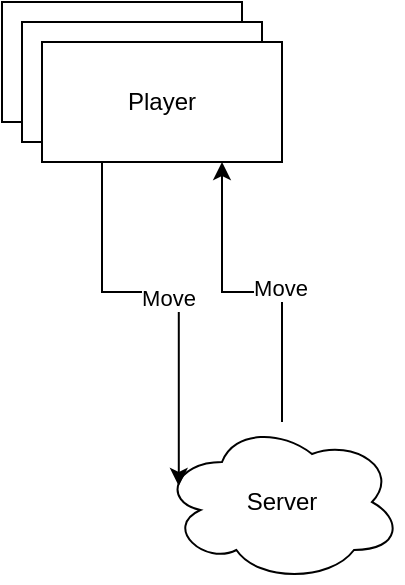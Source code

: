 <mxfile version="15.1.4" type="github">
  <diagram id="S53YNt7mgMLGlxEiQlAC" name="Page-1">
    <mxGraphModel dx="2564" dy="783" grid="1" gridSize="10" guides="1" tooltips="1" connect="1" arrows="1" fold="1" page="1" pageScale="1" pageWidth="850" pageHeight="1100" math="0" shadow="0">
      <root>
        <mxCell id="0" />
        <mxCell id="1" parent="0" />
        <mxCell id="kA3Zo333S0l8EvGmQA6P-6" style="edgeStyle=orthogonalEdgeStyle;rounded=0;orthogonalLoop=1;jettySize=auto;html=1;entryX=0.75;entryY=1;entryDx=0;entryDy=0;" edge="1" parent="1" source="kA3Zo333S0l8EvGmQA6P-2" target="kA3Zo333S0l8EvGmQA6P-5">
          <mxGeometry relative="1" as="geometry" />
        </mxCell>
        <mxCell id="kA3Zo333S0l8EvGmQA6P-7" value="&lt;div&gt;Move&lt;/div&gt;" style="edgeLabel;html=1;align=center;verticalAlign=middle;resizable=0;points=[];" vertex="1" connectable="0" parent="kA3Zo333S0l8EvGmQA6P-6">
          <mxGeometry x="-0.175" y="-2" relative="1" as="geometry">
            <mxPoint as="offset" />
          </mxGeometry>
        </mxCell>
        <mxCell id="kA3Zo333S0l8EvGmQA6P-2" value="Server" style="ellipse;shape=cloud;whiteSpace=wrap;html=1;" vertex="1" parent="1">
          <mxGeometry x="340" y="360" width="120" height="80" as="geometry" />
        </mxCell>
        <mxCell id="kA3Zo333S0l8EvGmQA6P-3" value="" style="rounded=0;whiteSpace=wrap;html=1;" vertex="1" parent="1">
          <mxGeometry x="260" y="150" width="120" height="60" as="geometry" />
        </mxCell>
        <mxCell id="kA3Zo333S0l8EvGmQA6P-4" value="" style="rounded=0;whiteSpace=wrap;html=1;" vertex="1" parent="1">
          <mxGeometry x="270" y="160" width="120" height="60" as="geometry" />
        </mxCell>
        <mxCell id="kA3Zo333S0l8EvGmQA6P-8" style="edgeStyle=orthogonalEdgeStyle;rounded=0;orthogonalLoop=1;jettySize=auto;html=1;exitX=0.25;exitY=1;exitDx=0;exitDy=0;entryX=0.07;entryY=0.4;entryDx=0;entryDy=0;entryPerimeter=0;" edge="1" parent="1" source="kA3Zo333S0l8EvGmQA6P-5" target="kA3Zo333S0l8EvGmQA6P-2">
          <mxGeometry relative="1" as="geometry" />
        </mxCell>
        <mxCell id="kA3Zo333S0l8EvGmQA6P-9" value="&lt;div&gt;Move&lt;/div&gt;" style="edgeLabel;html=1;align=center;verticalAlign=middle;resizable=0;points=[];" vertex="1" connectable="0" parent="kA3Zo333S0l8EvGmQA6P-8">
          <mxGeometry x="-0.022" y="-3" relative="1" as="geometry">
            <mxPoint as="offset" />
          </mxGeometry>
        </mxCell>
        <mxCell id="kA3Zo333S0l8EvGmQA6P-5" value="&lt;div&gt;Player&lt;/div&gt;" style="rounded=0;whiteSpace=wrap;html=1;" vertex="1" parent="1">
          <mxGeometry x="280" y="170" width="120" height="60" as="geometry" />
        </mxCell>
      </root>
    </mxGraphModel>
  </diagram>
</mxfile>
